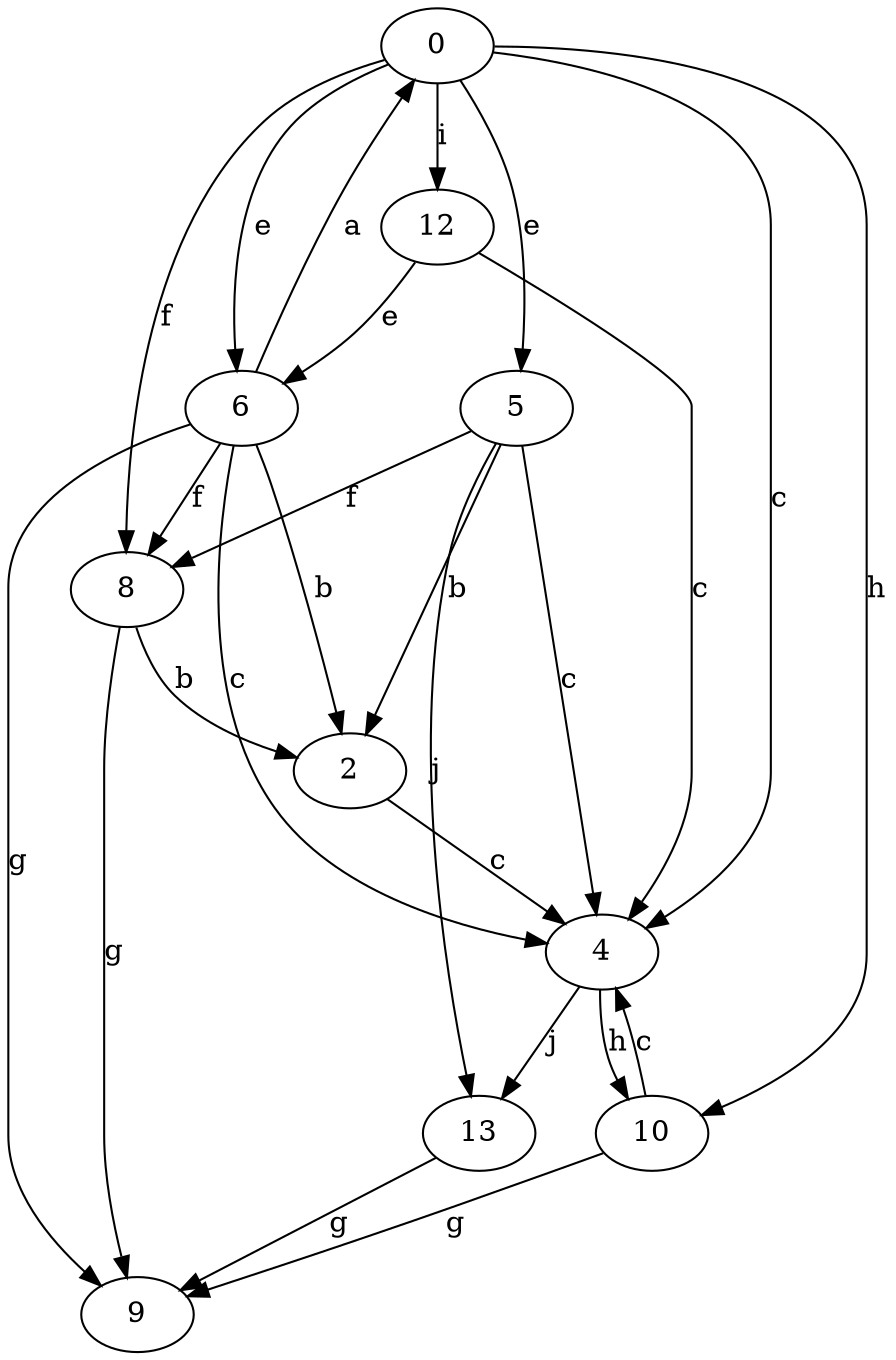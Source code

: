 strict digraph  {
0;
2;
4;
5;
6;
8;
9;
10;
12;
13;
0 -> 4  [label=c];
0 -> 5  [label=e];
0 -> 6  [label=e];
0 -> 8  [label=f];
0 -> 10  [label=h];
0 -> 12  [label=i];
2 -> 4  [label=c];
4 -> 10  [label=h];
4 -> 13  [label=j];
5 -> 2  [label=b];
5 -> 4  [label=c];
5 -> 8  [label=f];
5 -> 13  [label=j];
6 -> 0  [label=a];
6 -> 2  [label=b];
6 -> 4  [label=c];
6 -> 8  [label=f];
6 -> 9  [label=g];
8 -> 2  [label=b];
8 -> 9  [label=g];
10 -> 4  [label=c];
10 -> 9  [label=g];
12 -> 4  [label=c];
12 -> 6  [label=e];
13 -> 9  [label=g];
}
